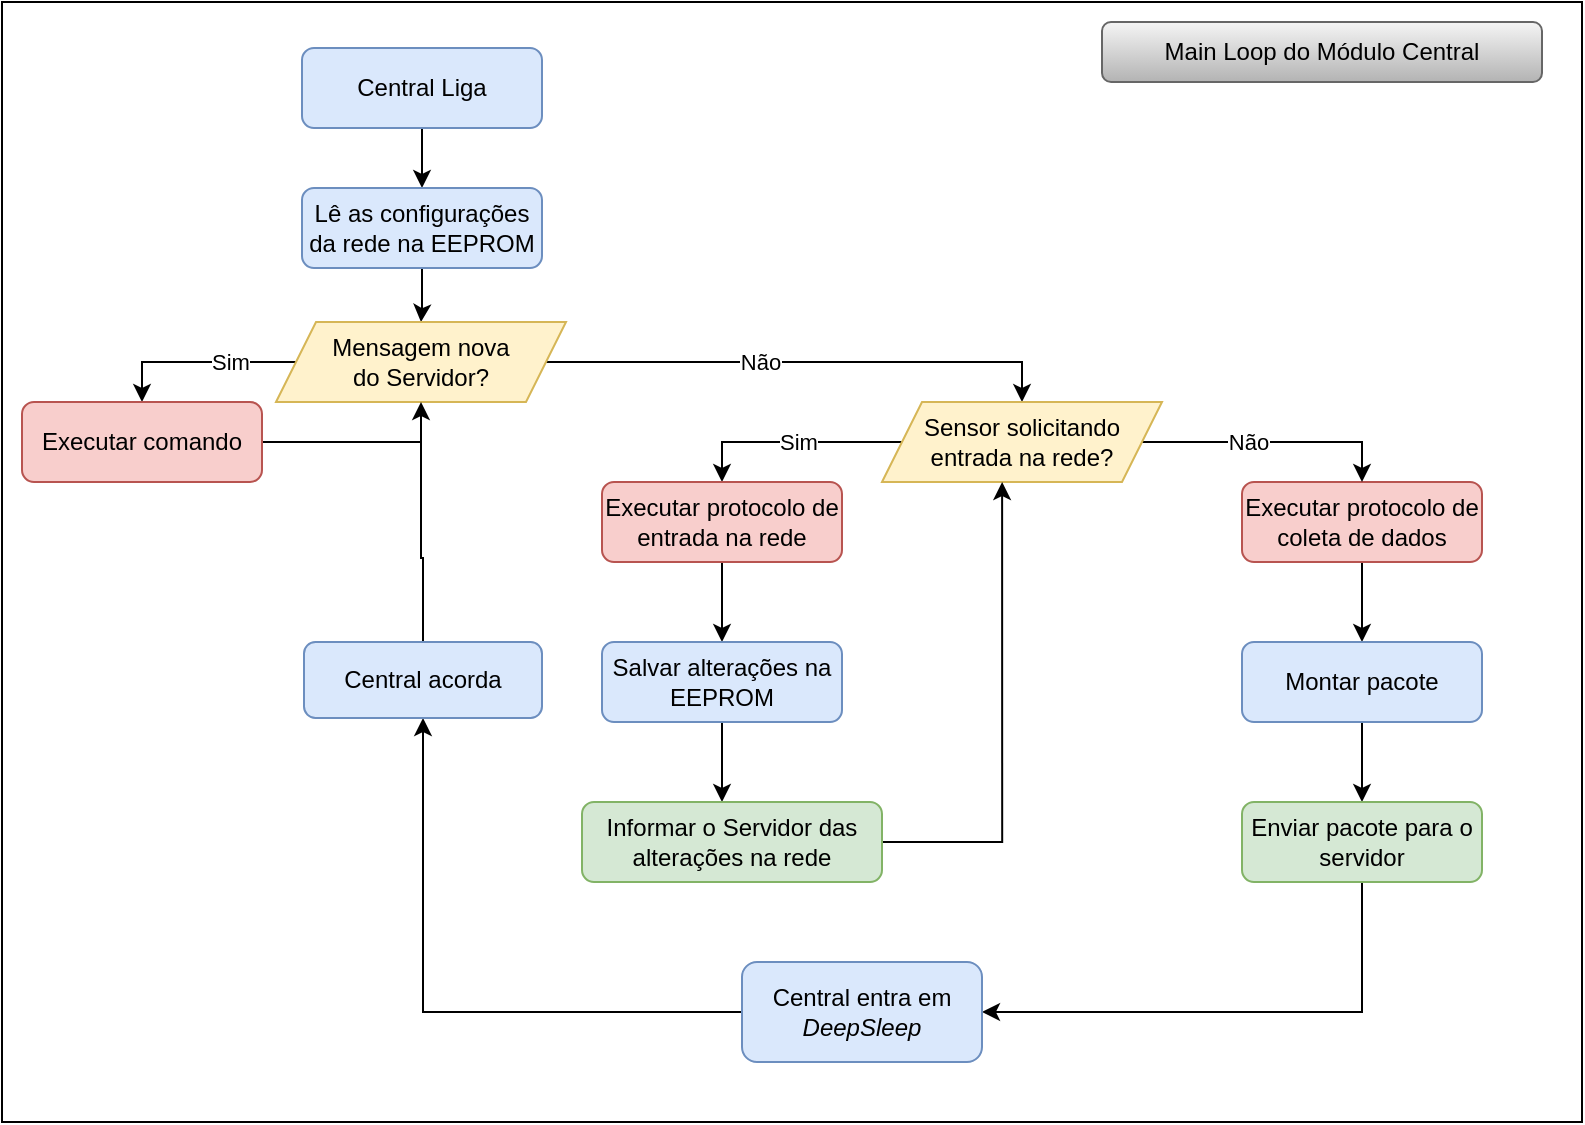 <mxfile version="21.2.9" type="device">
  <diagram id="C5RBs43oDa-KdzZeNtuy" name="Page-1">
    <mxGraphModel dx="1593" dy="843" grid="1" gridSize="10" guides="1" tooltips="1" connect="1" arrows="1" fold="1" page="1" pageScale="1" pageWidth="827" pageHeight="1169" math="0" shadow="0">
      <root>
        <mxCell id="WIyWlLk6GJQsqaUBKTNV-0" />
        <mxCell id="WIyWlLk6GJQsqaUBKTNV-1" parent="WIyWlLk6GJQsqaUBKTNV-0" />
        <mxCell id="-PdL6HUcCd3HRVwnTGhl-5" value="" style="rounded=0;whiteSpace=wrap;html=1;" vertex="1" parent="WIyWlLk6GJQsqaUBKTNV-1">
          <mxGeometry x="10" width="790" height="560" as="geometry" />
        </mxCell>
        <mxCell id="3TPBliiVLT5k9kqOGAwY-2" style="edgeStyle=orthogonalEdgeStyle;rounded=0;orthogonalLoop=1;jettySize=auto;html=1;exitX=0.5;exitY=1;exitDx=0;exitDy=0;entryX=0.5;entryY=0;entryDx=0;entryDy=0;" parent="WIyWlLk6GJQsqaUBKTNV-1" source="WIyWlLk6GJQsqaUBKTNV-3" target="3TPBliiVLT5k9kqOGAwY-0" edge="1">
          <mxGeometry relative="1" as="geometry" />
        </mxCell>
        <mxCell id="WIyWlLk6GJQsqaUBKTNV-3" value="&lt;div&gt;Central Liga&lt;/div&gt;" style="rounded=1;whiteSpace=wrap;html=1;fontSize=12;glass=0;strokeWidth=1;shadow=0;fillColor=#dae8fc;strokeColor=#6c8ebf;" parent="WIyWlLk6GJQsqaUBKTNV-1" vertex="1">
          <mxGeometry x="160" y="23" width="120" height="40" as="geometry" />
        </mxCell>
        <mxCell id="3TPBliiVLT5k9kqOGAwY-9" style="edgeStyle=orthogonalEdgeStyle;rounded=0;orthogonalLoop=1;jettySize=auto;html=1;entryX=0.5;entryY=0;entryDx=0;entryDy=0;" parent="WIyWlLk6GJQsqaUBKTNV-1" source="3TPBliiVLT5k9kqOGAwY-0" target="3TPBliiVLT5k9kqOGAwY-4" edge="1">
          <mxGeometry relative="1" as="geometry" />
        </mxCell>
        <mxCell id="3TPBliiVLT5k9kqOGAwY-0" value="Lê as configurações da rede na EEPROM" style="rounded=1;whiteSpace=wrap;html=1;fontSize=12;glass=0;strokeWidth=1;shadow=0;fillColor=#dae8fc;strokeColor=#6c8ebf;" parent="WIyWlLk6GJQsqaUBKTNV-1" vertex="1">
          <mxGeometry x="160" y="93" width="120" height="40" as="geometry" />
        </mxCell>
        <mxCell id="3TPBliiVLT5k9kqOGAwY-5" value="Sim" style="edgeStyle=orthogonalEdgeStyle;rounded=0;orthogonalLoop=1;jettySize=auto;html=1;entryX=0.5;entryY=0;entryDx=0;entryDy=0;exitX=0;exitY=0.5;exitDx=0;exitDy=0;" parent="WIyWlLk6GJQsqaUBKTNV-1" source="3TPBliiVLT5k9kqOGAwY-4" target="3TPBliiVLT5k9kqOGAwY-6" edge="1">
          <mxGeometry x="-0.31" relative="1" as="geometry">
            <mxPoint x="80" y="231" as="targetPoint" />
            <mxPoint x="160" y="186" as="sourcePoint" />
            <mxPoint as="offset" />
          </mxGeometry>
        </mxCell>
        <mxCell id="3TPBliiVLT5k9kqOGAwY-21" value="Não" style="edgeStyle=orthogonalEdgeStyle;rounded=0;orthogonalLoop=1;jettySize=auto;html=1;exitX=1;exitY=0.5;exitDx=0;exitDy=0;entryX=0.5;entryY=0;entryDx=0;entryDy=0;" parent="WIyWlLk6GJQsqaUBKTNV-1" target="3TPBliiVLT5k9kqOGAwY-20" edge="1">
          <mxGeometry x="-0.113" relative="1" as="geometry">
            <mxPoint x="274" y="185" as="sourcePoint" />
            <mxPoint x="409" y="200" as="targetPoint" />
            <Array as="points">
              <mxPoint x="274" y="180" />
              <mxPoint x="520" y="180" />
            </Array>
            <mxPoint as="offset" />
          </mxGeometry>
        </mxCell>
        <mxCell id="3TPBliiVLT5k9kqOGAwY-4" value="&lt;div&gt;Mensagem nova &lt;br&gt;&lt;/div&gt;&lt;div&gt;do Servidor?&lt;/div&gt;" style="shape=parallelogram;perimeter=parallelogramPerimeter;whiteSpace=wrap;html=1;fixedSize=1;fillColor=#fff2cc;strokeColor=#d6b656;" parent="WIyWlLk6GJQsqaUBKTNV-1" vertex="1">
          <mxGeometry x="147" y="160" width="145" height="40" as="geometry" />
        </mxCell>
        <mxCell id="-PdL6HUcCd3HRVwnTGhl-3" style="edgeStyle=orthogonalEdgeStyle;rounded=0;orthogonalLoop=1;jettySize=auto;html=1;exitX=1;exitY=0.5;exitDx=0;exitDy=0;endArrow=none;endFill=0;" edge="1" parent="WIyWlLk6GJQsqaUBKTNV-1" source="3TPBliiVLT5k9kqOGAwY-6">
          <mxGeometry relative="1" as="geometry">
            <mxPoint x="220" y="219.947" as="targetPoint" />
          </mxGeometry>
        </mxCell>
        <mxCell id="3TPBliiVLT5k9kqOGAwY-6" value="Executar comando" style="rounded=1;whiteSpace=wrap;html=1;fontSize=12;glass=0;strokeWidth=1;shadow=0;fillColor=#f8cecc;strokeColor=#b85450;" parent="WIyWlLk6GJQsqaUBKTNV-1" vertex="1">
          <mxGeometry x="20" y="200" width="120" height="40" as="geometry" />
        </mxCell>
        <mxCell id="3TPBliiVLT5k9kqOGAwY-19" style="edgeStyle=orthogonalEdgeStyle;rounded=0;orthogonalLoop=1;jettySize=auto;html=1;exitX=0.5;exitY=1;exitDx=0;exitDy=0;entryX=0.5;entryY=0;entryDx=0;entryDy=0;" parent="WIyWlLk6GJQsqaUBKTNV-1" source="3TPBliiVLT5k9kqOGAwY-17" target="3TPBliiVLT5k9kqOGAwY-18" edge="1">
          <mxGeometry relative="1" as="geometry" />
        </mxCell>
        <mxCell id="3TPBliiVLT5k9kqOGAwY-17" value="Executar protocolo de coleta de dados" style="rounded=1;whiteSpace=wrap;html=1;fontSize=12;glass=0;strokeWidth=1;shadow=0;fillColor=#f8cecc;strokeColor=#b85450;" parent="WIyWlLk6GJQsqaUBKTNV-1" vertex="1">
          <mxGeometry x="630" y="240" width="120" height="40" as="geometry" />
        </mxCell>
        <mxCell id="3TPBliiVLT5k9kqOGAwY-25" style="edgeStyle=orthogonalEdgeStyle;rounded=0;orthogonalLoop=1;jettySize=auto;html=1;entryX=0.5;entryY=0;entryDx=0;entryDy=0;" parent="WIyWlLk6GJQsqaUBKTNV-1" source="3TPBliiVLT5k9kqOGAwY-18" target="3TPBliiVLT5k9kqOGAwY-24" edge="1">
          <mxGeometry relative="1" as="geometry" />
        </mxCell>
        <mxCell id="3TPBliiVLT5k9kqOGAwY-18" value="Montar pacote" style="rounded=1;whiteSpace=wrap;html=1;fontSize=12;glass=0;strokeWidth=1;shadow=0;fillColor=#dae8fc;strokeColor=#6c8ebf;" parent="WIyWlLk6GJQsqaUBKTNV-1" vertex="1">
          <mxGeometry x="630" y="320" width="120" height="40" as="geometry" />
        </mxCell>
        <mxCell id="3TPBliiVLT5k9kqOGAwY-22" value="Não" style="edgeStyle=orthogonalEdgeStyle;rounded=0;orthogonalLoop=1;jettySize=auto;html=1;exitX=1;exitY=0.5;exitDx=0;exitDy=0;entryX=0.5;entryY=0;entryDx=0;entryDy=0;" parent="WIyWlLk6GJQsqaUBKTNV-1" source="3TPBliiVLT5k9kqOGAwY-20" target="3TPBliiVLT5k9kqOGAwY-17" edge="1">
          <mxGeometry x="-0.184" relative="1" as="geometry">
            <Array as="points">
              <mxPoint x="690" y="220" />
            </Array>
            <mxPoint as="offset" />
          </mxGeometry>
        </mxCell>
        <mxCell id="3TPBliiVLT5k9kqOGAwY-29" value="Sim" style="edgeStyle=orthogonalEdgeStyle;rounded=0;orthogonalLoop=1;jettySize=auto;html=1;entryX=0.5;entryY=0;entryDx=0;entryDy=0;exitX=0;exitY=0.5;exitDx=0;exitDy=0;" parent="WIyWlLk6GJQsqaUBKTNV-1" source="3TPBliiVLT5k9kqOGAwY-20" target="3TPBliiVLT5k9kqOGAwY-28" edge="1">
          <mxGeometry x="-0.048" relative="1" as="geometry">
            <Array as="points">
              <mxPoint x="370" y="220" />
            </Array>
            <mxPoint as="offset" />
          </mxGeometry>
        </mxCell>
        <mxCell id="3TPBliiVLT5k9kqOGAwY-20" value="Sensor solicitando entrada na rede?" style="shape=parallelogram;perimeter=parallelogramPerimeter;whiteSpace=wrap;html=1;fixedSize=1;fillColor=#fff2cc;strokeColor=#d6b656;" parent="WIyWlLk6GJQsqaUBKTNV-1" vertex="1">
          <mxGeometry x="450" y="200" width="140" height="40" as="geometry" />
        </mxCell>
        <mxCell id="3TPBliiVLT5k9kqOGAwY-40" style="edgeStyle=orthogonalEdgeStyle;rounded=0;orthogonalLoop=1;jettySize=auto;html=1;entryX=1;entryY=0.5;entryDx=0;entryDy=0;" parent="WIyWlLk6GJQsqaUBKTNV-1" source="3TPBliiVLT5k9kqOGAwY-24" target="3TPBliiVLT5k9kqOGAwY-39" edge="1">
          <mxGeometry relative="1" as="geometry">
            <Array as="points">
              <mxPoint x="690" y="505" />
            </Array>
          </mxGeometry>
        </mxCell>
        <mxCell id="3TPBliiVLT5k9kqOGAwY-24" value="Enviar pacote para o servidor" style="rounded=1;whiteSpace=wrap;html=1;fontSize=12;glass=0;strokeWidth=1;shadow=0;fillColor=#d5e8d4;strokeColor=#82b366;" parent="WIyWlLk6GJQsqaUBKTNV-1" vertex="1">
          <mxGeometry x="630" y="400" width="120" height="40" as="geometry" />
        </mxCell>
        <mxCell id="3TPBliiVLT5k9kqOGAwY-31" style="edgeStyle=orthogonalEdgeStyle;rounded=0;orthogonalLoop=1;jettySize=auto;html=1;entryX=0.5;entryY=0;entryDx=0;entryDy=0;" parent="WIyWlLk6GJQsqaUBKTNV-1" source="3TPBliiVLT5k9kqOGAwY-28" target="3TPBliiVLT5k9kqOGAwY-32" edge="1">
          <mxGeometry relative="1" as="geometry">
            <mxPoint x="370" y="310" as="targetPoint" />
          </mxGeometry>
        </mxCell>
        <mxCell id="3TPBliiVLT5k9kqOGAwY-28" value="Executar protocolo de entrada na rede" style="rounded=1;whiteSpace=wrap;html=1;fontSize=12;glass=0;strokeWidth=1;shadow=0;fillColor=#f8cecc;strokeColor=#b85450;" parent="WIyWlLk6GJQsqaUBKTNV-1" vertex="1">
          <mxGeometry x="310" y="240" width="120" height="40" as="geometry" />
        </mxCell>
        <mxCell id="3TPBliiVLT5k9kqOGAwY-33" style="edgeStyle=orthogonalEdgeStyle;rounded=0;orthogonalLoop=1;jettySize=auto;html=1;" parent="WIyWlLk6GJQsqaUBKTNV-1" source="3TPBliiVLT5k9kqOGAwY-32" edge="1">
          <mxGeometry relative="1" as="geometry">
            <mxPoint x="370" y="400" as="targetPoint" />
          </mxGeometry>
        </mxCell>
        <mxCell id="3TPBliiVLT5k9kqOGAwY-32" value="Salvar alterações na EEPROM" style="rounded=1;whiteSpace=wrap;html=1;fontSize=12;glass=0;strokeWidth=1;shadow=0;fillColor=#dae8fc;strokeColor=#6c8ebf;" parent="WIyWlLk6GJQsqaUBKTNV-1" vertex="1">
          <mxGeometry x="310" y="320" width="120" height="40" as="geometry" />
        </mxCell>
        <mxCell id="3TPBliiVLT5k9kqOGAwY-36" style="edgeStyle=orthogonalEdgeStyle;rounded=0;orthogonalLoop=1;jettySize=auto;html=1;entryX=0.429;entryY=1;entryDx=0;entryDy=0;entryPerimeter=0;" parent="WIyWlLk6GJQsqaUBKTNV-1" source="3TPBliiVLT5k9kqOGAwY-35" target="3TPBliiVLT5k9kqOGAwY-20" edge="1">
          <mxGeometry relative="1" as="geometry">
            <Array as="points">
              <mxPoint x="510" y="420" />
            </Array>
          </mxGeometry>
        </mxCell>
        <mxCell id="3TPBliiVLT5k9kqOGAwY-35" value="Informar o Servidor das alterações na rede" style="rounded=1;whiteSpace=wrap;html=1;fontSize=12;glass=0;strokeWidth=1;shadow=0;fillColor=#d5e8d4;strokeColor=#82b366;" parent="WIyWlLk6GJQsqaUBKTNV-1" vertex="1">
          <mxGeometry x="300" y="400" width="150" height="40" as="geometry" />
        </mxCell>
        <mxCell id="3TPBliiVLT5k9kqOGAwY-41" style="edgeStyle=orthogonalEdgeStyle;rounded=0;orthogonalLoop=1;jettySize=auto;html=1;entryX=0.5;entryY=1;entryDx=0;entryDy=0;" parent="WIyWlLk6GJQsqaUBKTNV-1" source="3TPBliiVLT5k9kqOGAwY-39" target="-PdL6HUcCd3HRVwnTGhl-0" edge="1">
          <mxGeometry relative="1" as="geometry" />
        </mxCell>
        <mxCell id="3TPBliiVLT5k9kqOGAwY-39" value="Central entra em &lt;i&gt;DeepSleep&lt;/i&gt;" style="rounded=1;whiteSpace=wrap;html=1;fontSize=12;glass=0;strokeWidth=1;shadow=0;fillColor=#dae8fc;strokeColor=#6c8ebf;" parent="WIyWlLk6GJQsqaUBKTNV-1" vertex="1">
          <mxGeometry x="380" y="480" width="120" height="50" as="geometry" />
        </mxCell>
        <mxCell id="-PdL6HUcCd3HRVwnTGhl-1" style="edgeStyle=orthogonalEdgeStyle;rounded=0;orthogonalLoop=1;jettySize=auto;html=1;entryX=0.5;entryY=1;entryDx=0;entryDy=0;" edge="1" parent="WIyWlLk6GJQsqaUBKTNV-1" source="-PdL6HUcCd3HRVwnTGhl-0" target="3TPBliiVLT5k9kqOGAwY-4">
          <mxGeometry relative="1" as="geometry">
            <Array as="points">
              <mxPoint x="220" y="278" />
            </Array>
          </mxGeometry>
        </mxCell>
        <mxCell id="-PdL6HUcCd3HRVwnTGhl-0" value="Central acorda" style="rounded=1;whiteSpace=wrap;html=1;fontSize=12;glass=0;strokeWidth=1;shadow=0;fillColor=#dae8fc;strokeColor=#6c8ebf;" vertex="1" parent="WIyWlLk6GJQsqaUBKTNV-1">
          <mxGeometry x="161" y="320" width="119" height="38" as="geometry" />
        </mxCell>
        <mxCell id="-PdL6HUcCd3HRVwnTGhl-6" value="Main Loop do Módulo Central" style="rounded=1;whiteSpace=wrap;html=1;fillColor=#f5f5f5;gradientColor=#b3b3b3;strokeColor=#666666;" vertex="1" parent="WIyWlLk6GJQsqaUBKTNV-1">
          <mxGeometry x="560" y="10" width="220" height="30" as="geometry" />
        </mxCell>
      </root>
    </mxGraphModel>
  </diagram>
</mxfile>
